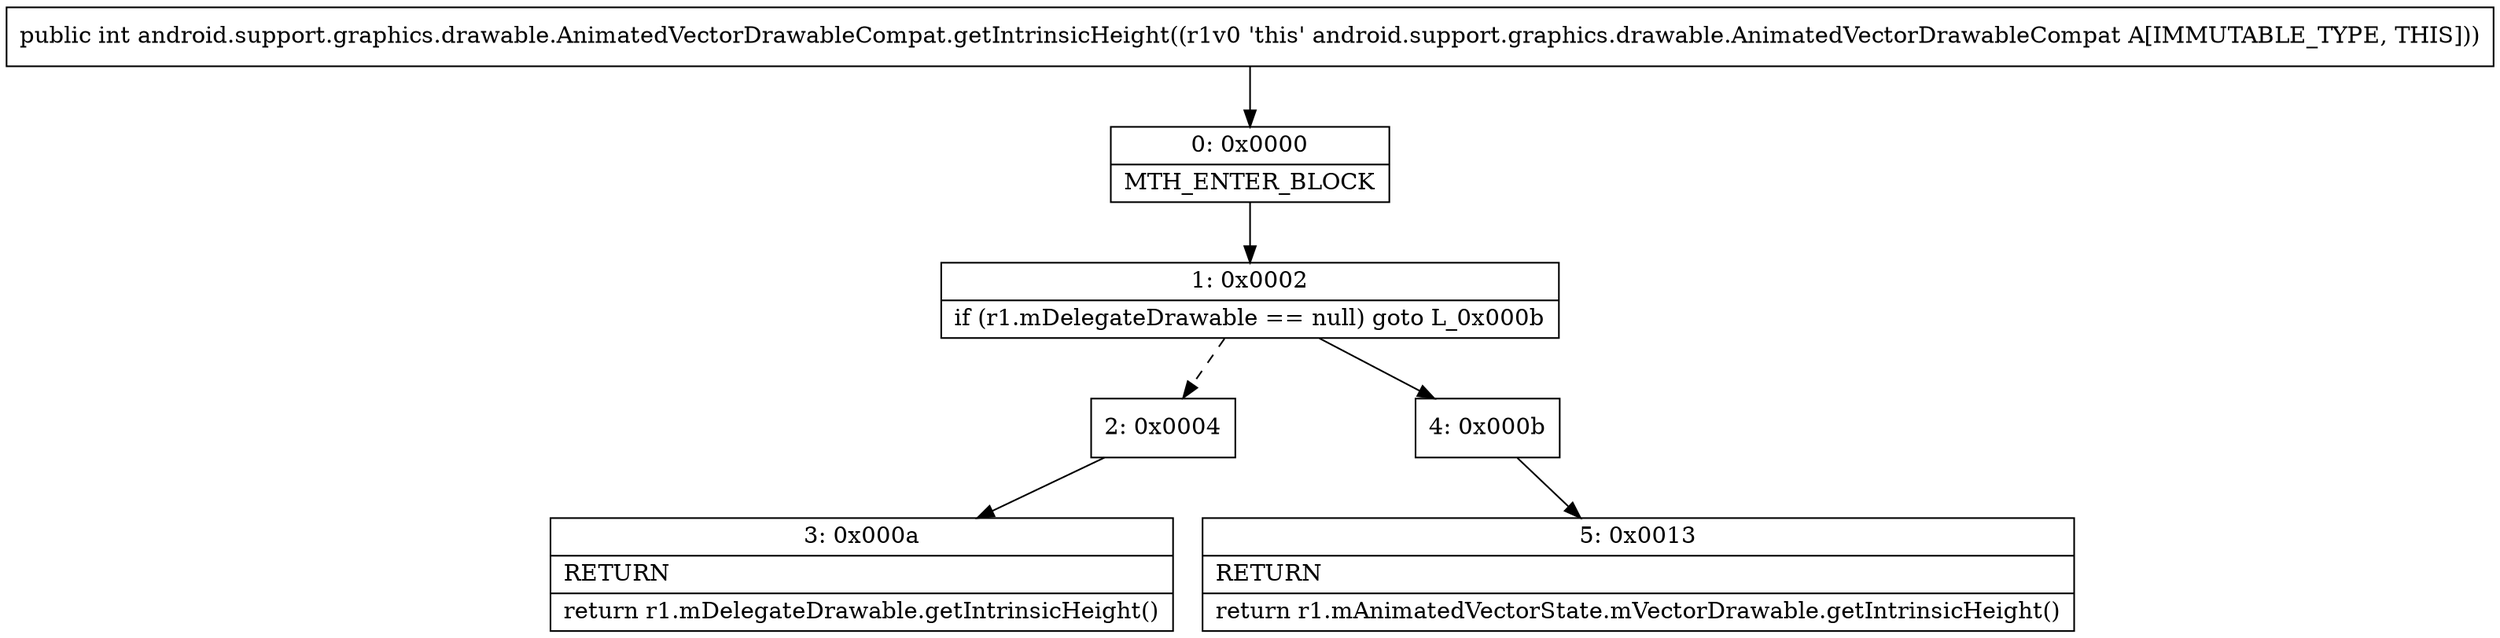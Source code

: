 digraph "CFG forandroid.support.graphics.drawable.AnimatedVectorDrawableCompat.getIntrinsicHeight()I" {
Node_0 [shape=record,label="{0\:\ 0x0000|MTH_ENTER_BLOCK\l}"];
Node_1 [shape=record,label="{1\:\ 0x0002|if (r1.mDelegateDrawable == null) goto L_0x000b\l}"];
Node_2 [shape=record,label="{2\:\ 0x0004}"];
Node_3 [shape=record,label="{3\:\ 0x000a|RETURN\l|return r1.mDelegateDrawable.getIntrinsicHeight()\l}"];
Node_4 [shape=record,label="{4\:\ 0x000b}"];
Node_5 [shape=record,label="{5\:\ 0x0013|RETURN\l|return r1.mAnimatedVectorState.mVectorDrawable.getIntrinsicHeight()\l}"];
MethodNode[shape=record,label="{public int android.support.graphics.drawable.AnimatedVectorDrawableCompat.getIntrinsicHeight((r1v0 'this' android.support.graphics.drawable.AnimatedVectorDrawableCompat A[IMMUTABLE_TYPE, THIS])) }"];
MethodNode -> Node_0;
Node_0 -> Node_1;
Node_1 -> Node_2[style=dashed];
Node_1 -> Node_4;
Node_2 -> Node_3;
Node_4 -> Node_5;
}

